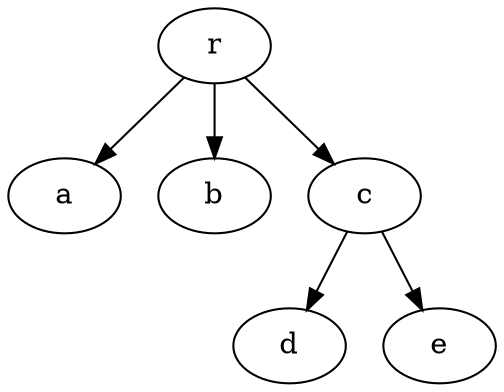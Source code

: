 /* script file tree_foldable.gv
   created at Thu Nov 21 11:02:21 2013 */

digraph tree_foldable {
	r -> a
	r -> b
	r -> c

	c -> d
	c -> e
}
